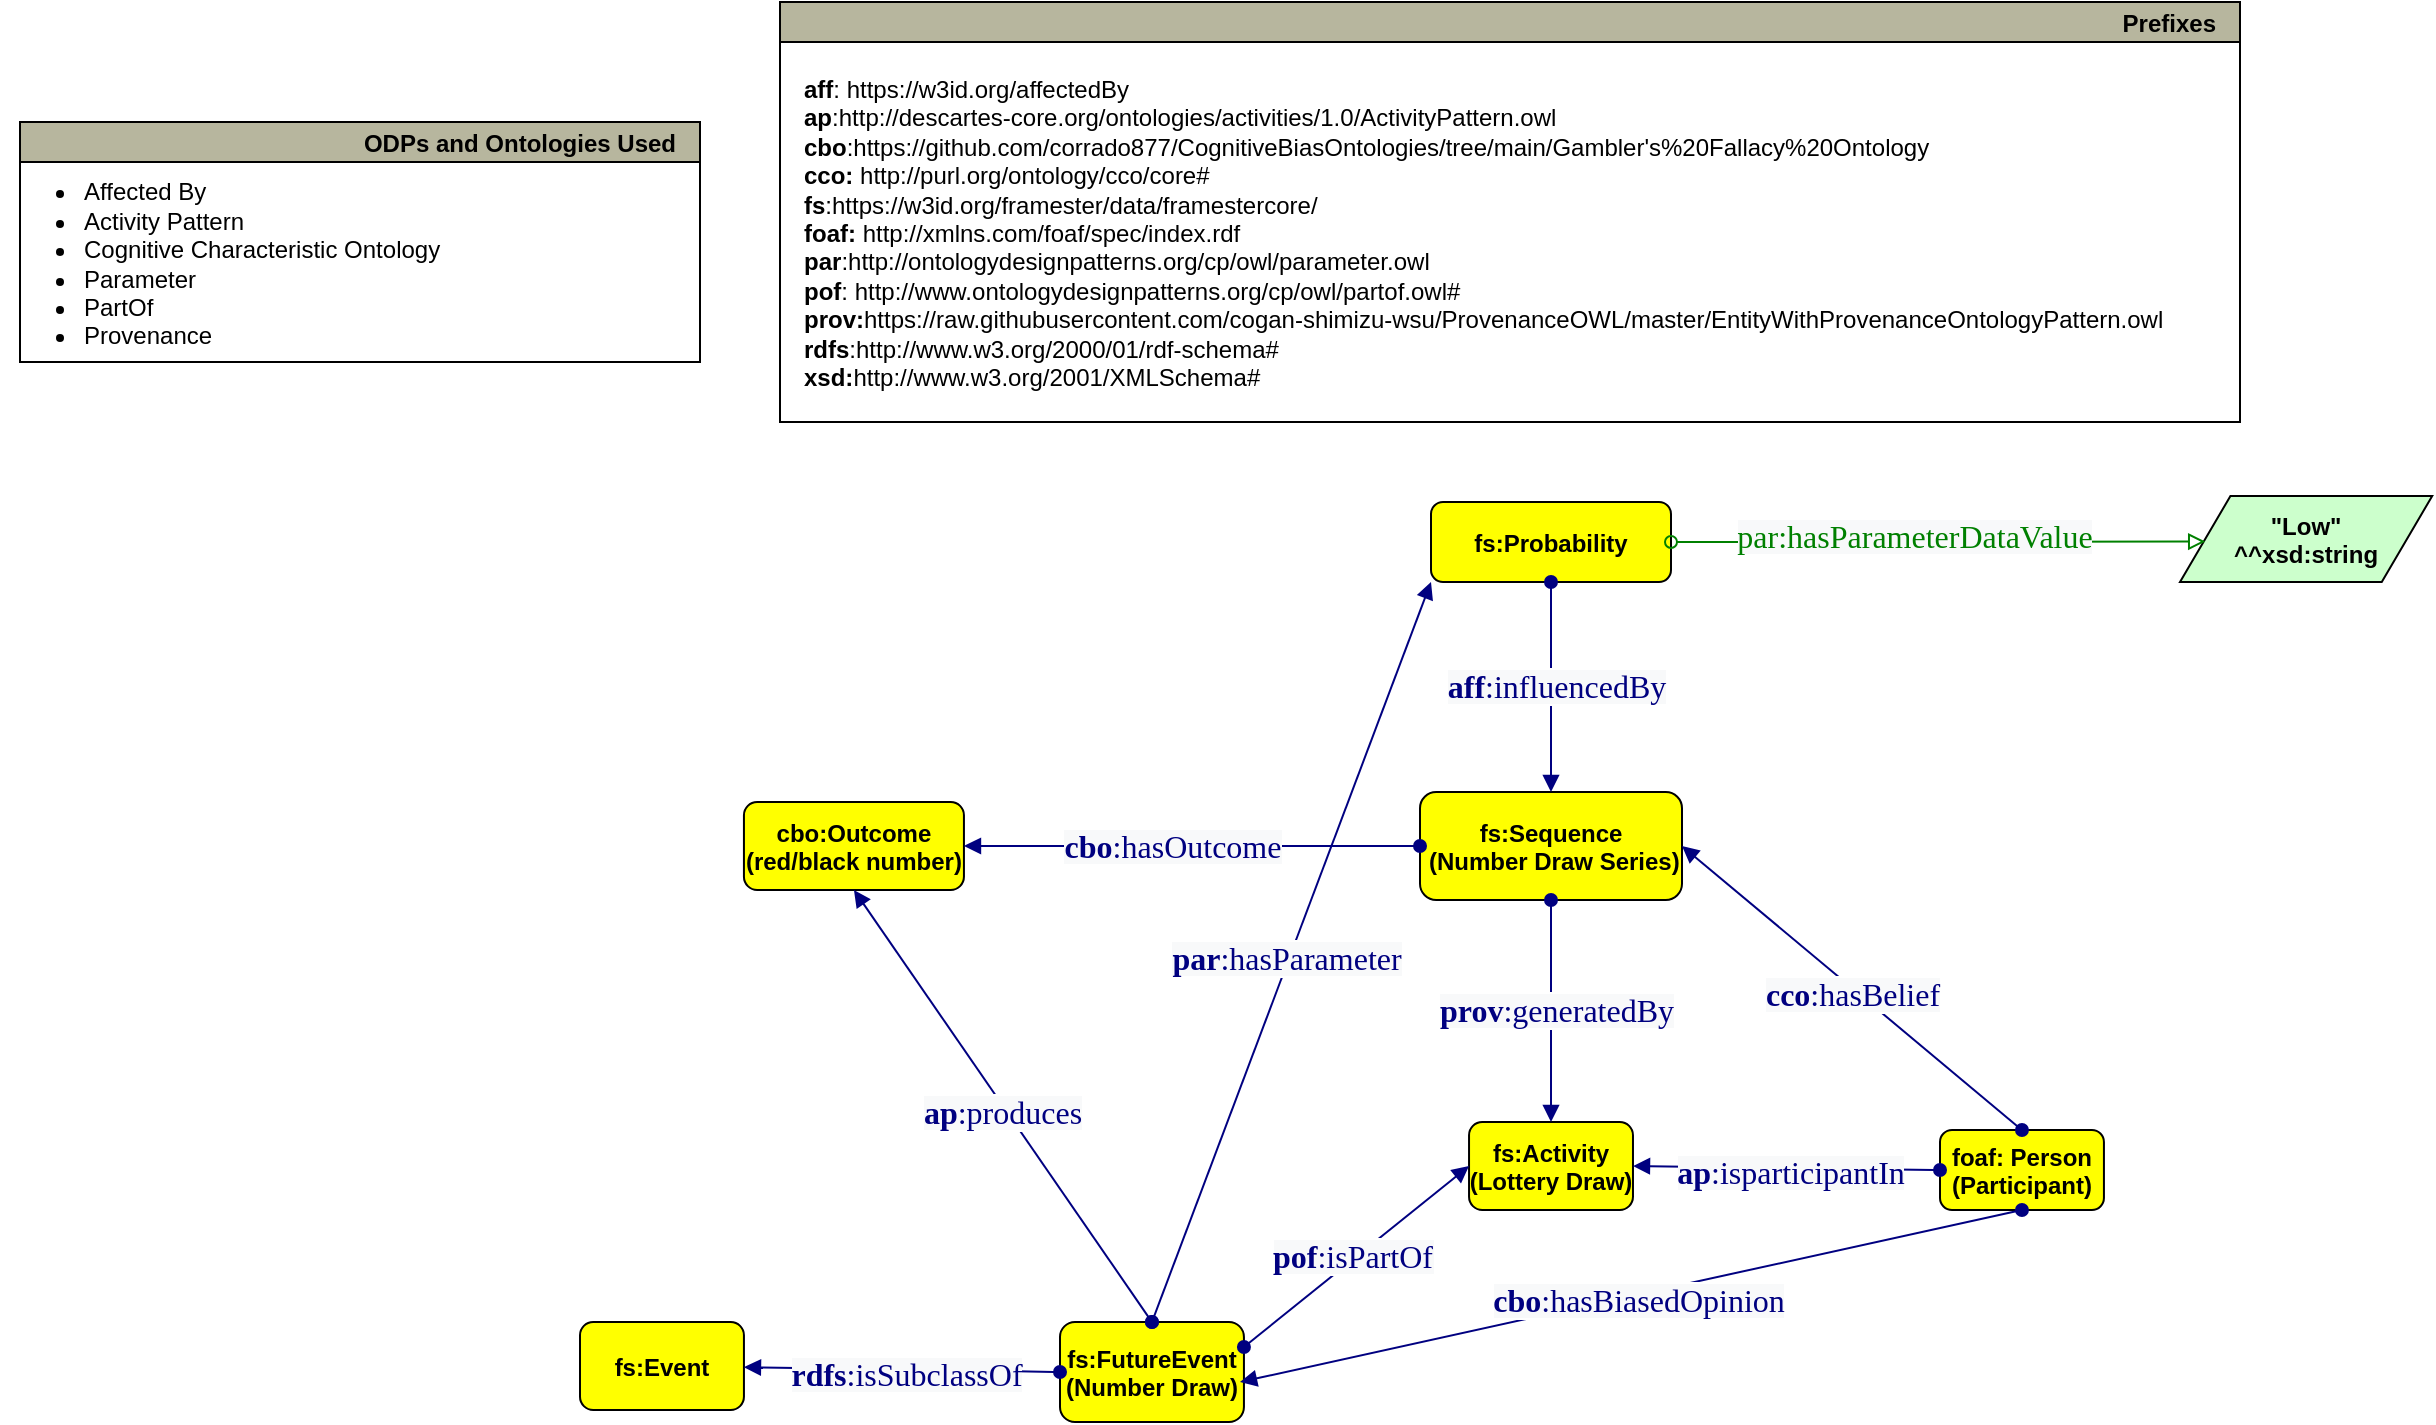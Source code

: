 <mxfile version="23.1.5" type="device">
  <diagram id="oU7lBioK2oj68UVmJGeL" name="Page-1">
    <mxGraphModel dx="1877" dy="1738" grid="1" gridSize="10" guides="1" tooltips="1" connect="1" arrows="0" fold="1" page="1" pageScale="1" pageWidth="827" pageHeight="1169" math="0" shadow="0">
      <root>
        <mxCell id="0" />
        <mxCell id="1" parent="0" />
        <mxCell id="X6dG0_ZqyGWDh663tGR5-1" value="foaf: Person&#xa;(Participant)" style="graphMlID=n4;shape=rect;rounded=1;arcsize=30;fillColor=#ffff00;strokeColor=#000000;strokeWidth=1.0;fontStyle=1" parent="1" vertex="1">
          <mxGeometry x="640" y="304" width="81.97" height="40" as="geometry" />
        </mxCell>
        <mxCell id="X6dG0_ZqyGWDh663tGR5-2" value="fs:Event" style="graphMlID=n4;shape=rect;rounded=1;arcsize=30;fillColor=#ffff00;strokeColor=#000000;strokeWidth=1.0;fontStyle=1" parent="1" vertex="1">
          <mxGeometry x="-40" y="400" width="81.968" height="44" as="geometry" />
        </mxCell>
        <mxCell id="X6dG0_ZqyGWDh663tGR5-3" value="fs:Sequence&#xa; (Number Draw Series)" style="graphMlID=n4;shape=rect;rounded=1;arcsize=30;fillColor=#ffff00;strokeColor=#000000;strokeWidth=1.0;fontStyle=1" parent="1" vertex="1">
          <mxGeometry x="380" y="135" width="131" height="54" as="geometry" />
        </mxCell>
        <mxCell id="X6dG0_ZqyGWDh663tGR5-5" value="fs:FutureEvent&#xa;(Number Draw)" style="graphMlID=n4;shape=rect;rounded=1;arcsize=30;fillColor=#ffff00;strokeColor=#000000;strokeWidth=1.0;fontStyle=1" parent="1" vertex="1">
          <mxGeometry x="200" y="400" width="91.97" height="50" as="geometry" />
        </mxCell>
        <mxCell id="X6dG0_ZqyGWDh663tGR5-6" value="fs:Activity&#xa;(Lottery Draw)" style="graphMlID=n4;shape=rect;rounded=1;arcsize=30;fillColor=#ffff00;strokeColor=#000000;strokeWidth=1.0;fontStyle=1" parent="1" vertex="1">
          <mxGeometry x="404.52" y="300" width="81.968" height="44" as="geometry" />
        </mxCell>
        <mxCell id="SumdyEbCF_zN64hNGDhB-3" value="fs:Probability" style="graphMlID=n4;shape=rect;rounded=1;arcsize=30;fillColor=#ffff00;strokeColor=#000000;strokeWidth=1.0;fontStyle=1" parent="1" vertex="1">
          <mxGeometry x="385.5" y="-10" width="120" height="40" as="geometry" />
        </mxCell>
        <mxCell id="TsAKVSYgy9pjKIJBanpu-3" value="&quot;Low&quot;&#xa;^^xsd:string" style="graphMlID=n6;shape=parallelogram;fillColor=#ccffcc;strokeColor=#000000;strokeWidth=1.0;fontStyle=1" parent="1" vertex="1">
          <mxGeometry x="760.003" y="-13" width="126.095" height="43" as="geometry" />
        </mxCell>
        <mxCell id="DcR2EK71TW1_98MgDz5n-1" value="Prefixes" style="graphMlID=n0;shape=swimlane;startSize=20;fillColor=#b7b69e;strokeColor=#000000;strokeWidth=1.0;align=right;spacingRight=10;fontStyle=1" parent="1" vertex="1">
          <mxGeometry x="60" y="-260" width="730" height="210" as="geometry">
            <mxRectangle x="-550" y="110" width="100" height="30" as="alternateBounds" />
          </mxGeometry>
        </mxCell>
        <UserObject label="&lt;b style=&quot;border-color: var(--border-color);&quot;&gt;aff&lt;/b&gt;:&amp;nbsp;https://w3id.org/affectedBy&lt;br&gt;&lt;b&gt;ap&lt;/b&gt;:http://descartes-core.org/ontologies/activities/1.0/ActivityPattern.owl&amp;nbsp;&lt;br&gt;&lt;b&gt;cbo&lt;/b&gt;:https://github.com/corrado877/CognitiveBiasOntologies/tree/main/Gambler&#39;s%20Fallacy%20Ontology&lt;br&gt;&lt;b style=&quot;border-color: var(--border-color);&quot;&gt;cco:&amp;nbsp;&lt;/b&gt;http://purl.org/ontology/cco/core#&lt;br&gt;&lt;b&gt;fs&lt;/b&gt;:https://w3id.org/framester/data/framestercore/&lt;br&gt;&lt;b style=&quot;border-color: var(--border-color);&quot;&gt;foaf:&amp;nbsp;&lt;/b&gt;&lt;span style=&quot;border-color: var(--border-color); background-color: initial;&quot;&gt;http://xmlns.com/foaf/spec/index.rdf&lt;br&gt;&lt;b&gt;par&lt;/b&gt;:http://ontologydesignpatterns.org/cp/owl/parameter.owl&lt;br&gt;&lt;/span&gt;&lt;b style=&quot;border-color: var(--border-color);&quot;&gt;pof&lt;/b&gt;:&amp;nbsp;&lt;span style=&quot;border-color: var(--border-color); background-color: initial;&quot;&gt;http://www.ontologydesignpatterns.org/cp/owl/partof.owl#&lt;br&gt;&lt;/span&gt;&lt;b&gt;prov:&lt;/b&gt;https://raw.githubusercontent.com/cogan-shimizu-wsu/ProvenanceOWL/master/EntityWithProvenanceOntologyPattern.owl&lt;br&gt;&lt;b&gt;rdfs&lt;/b&gt;:http://www.w3.org/2000/01/rdf-schema#&lt;br&gt;&lt;b style=&quot;border-color: var(--border-color);&quot;&gt;xsd:&lt;/b&gt;&lt;span style=&quot;border-color: var(--border-color); background-color: initial;&quot;&gt;http://www.w3.org/2001/XMLSchema#&lt;/span&gt;" link="http://www.w3.org/2000/01/rdf-schema#" id="j3H0xUcFlWFZ-JWSaFpQ-1">
          <mxCell style="text;whiteSpace=wrap;html=1;" parent="DcR2EK71TW1_98MgDz5n-1" vertex="1">
            <mxGeometry x="10" y="30" width="690" height="180" as="geometry" />
          </mxCell>
        </UserObject>
        <mxCell id="I9f-uaQK-Aq1dQhWgUXI-5" value="ODPs and Ontologies Used" style="graphMlID=n0;shape=swimlane;startSize=20;fillColor=#b7b69e;strokeColor=#000000;strokeWidth=1.0;align=right;spacingRight=10;fontStyle=1" parent="1" vertex="1">
          <mxGeometry x="-320" y="-200" width="340" height="120" as="geometry" />
        </mxCell>
        <mxCell id="I9f-uaQK-Aq1dQhWgUXI-9" value="&lt;ul&gt;&lt;li&gt;Affected By&lt;/li&gt;&lt;li&gt;Activity Pattern&lt;/li&gt;&lt;li style=&quot;border-color: var(--border-color);&quot;&gt;Cognitive Characteristic Ontology&lt;/li&gt;&lt;li&gt;Parameter&lt;/li&gt;&lt;li&gt;PartOf&lt;/li&gt;&lt;li&gt;Provenance&lt;/li&gt;&lt;/ul&gt;" style="text;html=1;strokeColor=none;fillColor=none;align=left;verticalAlign=middle;whiteSpace=wrap;rounded=0;" parent="I9f-uaQK-Aq1dQhWgUXI-5" vertex="1">
          <mxGeometry x="-10" width="270" height="142" as="geometry" />
        </mxCell>
        <mxCell id="9v7G8ajr_uuF-SMIUNUw-22" value="cbo:Outcome&#xa;(red/black number)" style="graphMlID=n4;shape=rect;rounded=1;arcsize=30;fillColor=#ffff00;strokeColor=#000000;strokeWidth=1.0;fontStyle=1" parent="1" vertex="1">
          <mxGeometry x="41.97" y="140" width="110" height="44" as="geometry" />
        </mxCell>
        <mxCell id="U0OhxdXSo77pCnsjrtBy-1" value="" style="graphMlID=e0;rounded=0;endArrow=block;strokeColor=#000080;strokeWidth=1.0;startArrow=oval;startFill=1;endFill=1;exitX=0;exitY=0.5;exitDx=0;exitDy=0;entryX=1;entryY=0.5;entryDx=0;entryDy=0;" parent="1" source="X6dG0_ZqyGWDh663tGR5-1" target="X6dG0_ZqyGWDh663tGR5-6" edge="1">
          <mxGeometry relative="1" as="geometry">
            <mxPoint x="270" y="210.082" as="sourcePoint" />
            <mxPoint x="421" y="210" as="targetPoint" />
          </mxGeometry>
        </mxCell>
        <mxCell id="U0OhxdXSo77pCnsjrtBy-2" value="&lt;span style=&quot;color: rgb(0 , 0 , 128) ; font-family: &amp;quot;dialog&amp;quot; ; font-size: 16px ; background-color: rgb(248 , 249 , 250)&quot;&gt;&lt;b&gt;ap&lt;/b&gt;:isparticipantIn&lt;/span&gt;" style="text;html=1;align=center;verticalAlign=middle;resizable=0;points=[];labelBackgroundColor=#ffffff;" parent="U0OhxdXSo77pCnsjrtBy-1" vertex="1" connectable="0">
          <mxGeometry x="-0.017" y="2" relative="1" as="geometry">
            <mxPoint as="offset" />
          </mxGeometry>
        </mxCell>
        <mxCell id="U0OhxdXSo77pCnsjrtBy-3" value="" style="graphMlID=e0;rounded=0;endArrow=block;strokeColor=#000080;strokeWidth=1.0;startArrow=oval;startFill=1;endFill=1;exitX=0.5;exitY=0;exitDx=0;exitDy=0;entryX=1;entryY=0.5;entryDx=0;entryDy=0;" parent="1" source="X6dG0_ZqyGWDh663tGR5-1" target="X6dG0_ZqyGWDh663tGR5-3" edge="1">
          <mxGeometry relative="1" as="geometry">
            <mxPoint x="690" y="150.082" as="sourcePoint" />
            <mxPoint x="841" y="150" as="targetPoint" />
          </mxGeometry>
        </mxCell>
        <mxCell id="U0OhxdXSo77pCnsjrtBy-4" value="&lt;span style=&quot;color: rgb(0 , 0 , 128) ; font-family: &amp;quot;dialog&amp;quot; ; font-size: 16px ; background-color: rgb(248 , 249 , 250)&quot;&gt;&lt;b&gt;cco&lt;/b&gt;:hasBelief&lt;/span&gt;" style="text;html=1;align=center;verticalAlign=middle;resizable=0;points=[];labelBackgroundColor=#ffffff;" parent="U0OhxdXSo77pCnsjrtBy-3" vertex="1" connectable="0">
          <mxGeometry x="-0.017" y="2" relative="1" as="geometry">
            <mxPoint as="offset" />
          </mxGeometry>
        </mxCell>
        <mxCell id="U0OhxdXSo77pCnsjrtBy-5" value="" style="graphMlID=e0;rounded=0;endArrow=block;strokeColor=#000080;strokeWidth=1.0;startArrow=oval;startFill=1;endFill=1;exitX=0.5;exitY=1;exitDx=0;exitDy=0;" parent="1" source="X6dG0_ZqyGWDh663tGR5-1" edge="1">
          <mxGeometry relative="1" as="geometry">
            <mxPoint x="520" y="430.082" as="sourcePoint" />
            <mxPoint x="290" y="430" as="targetPoint" />
          </mxGeometry>
        </mxCell>
        <mxCell id="U0OhxdXSo77pCnsjrtBy-6" value="&lt;span style=&quot;color: rgb(0 , 0 , 128) ; font-family: &amp;quot;dialog&amp;quot; ; font-size: 16px ; background-color: rgb(248 , 249 , 250)&quot;&gt;&lt;b&gt;cbo&lt;/b&gt;:hasBiasedOpinion&lt;/span&gt;" style="text;html=1;align=center;verticalAlign=middle;resizable=0;points=[];labelBackgroundColor=#ffffff;" parent="U0OhxdXSo77pCnsjrtBy-5" vertex="1" connectable="0">
          <mxGeometry x="-0.017" y="2" relative="1" as="geometry">
            <mxPoint as="offset" />
          </mxGeometry>
        </mxCell>
        <mxCell id="U0OhxdXSo77pCnsjrtBy-7" value="" style="graphMlID=e0;rounded=0;endArrow=block;strokeColor=#000080;strokeWidth=1.0;startArrow=oval;startFill=1;endFill=1;exitX=1;exitY=0.25;exitDx=0;exitDy=0;entryX=0;entryY=0.5;entryDx=0;entryDy=0;" parent="1" source="X6dG0_ZqyGWDh663tGR5-5" target="X6dG0_ZqyGWDh663tGR5-6" edge="1">
          <mxGeometry relative="1" as="geometry">
            <mxPoint x="270" y="220.082" as="sourcePoint" />
            <mxPoint x="421" y="220" as="targetPoint" />
          </mxGeometry>
        </mxCell>
        <mxCell id="U0OhxdXSo77pCnsjrtBy-8" value="&lt;span style=&quot;color: rgb(0 , 0 , 128) ; font-family: &amp;quot;dialog&amp;quot; ; font-size: 16px ; background-color: rgb(248 , 249 , 250)&quot;&gt;&lt;b&gt;pof&lt;/b&gt;:isPartOf&lt;/span&gt;" style="text;html=1;align=center;verticalAlign=middle;resizable=0;points=[];labelBackgroundColor=#ffffff;" parent="U0OhxdXSo77pCnsjrtBy-7" vertex="1" connectable="0">
          <mxGeometry x="-0.017" y="2" relative="1" as="geometry">
            <mxPoint as="offset" />
          </mxGeometry>
        </mxCell>
        <mxCell id="U0OhxdXSo77pCnsjrtBy-11" value="" style="graphMlID=e0;rounded=0;endArrow=block;strokeColor=#000080;strokeWidth=1.0;startArrow=oval;startFill=1;endFill=1;entryX=0.5;entryY=0;entryDx=0;entryDy=0;" parent="1" source="X6dG0_ZqyGWDh663tGR5-3" target="X6dG0_ZqyGWDh663tGR5-6" edge="1">
          <mxGeometry relative="1" as="geometry">
            <mxPoint x="60" y="110.082" as="sourcePoint" />
            <mxPoint x="211" y="110" as="targetPoint" />
          </mxGeometry>
        </mxCell>
        <mxCell id="U0OhxdXSo77pCnsjrtBy-12" value="&lt;span style=&quot;color: rgb(0 , 0 , 128) ; font-family: &amp;quot;dialog&amp;quot; ; font-size: 16px ; background-color: rgb(248 , 249 , 250)&quot;&gt;&lt;b&gt;prov&lt;/b&gt;:generatedBy&lt;/span&gt;" style="text;html=1;align=center;verticalAlign=middle;resizable=0;points=[];labelBackgroundColor=#ffffff;" parent="U0OhxdXSo77pCnsjrtBy-11" vertex="1" connectable="0">
          <mxGeometry x="-0.017" y="2" relative="1" as="geometry">
            <mxPoint as="offset" />
          </mxGeometry>
        </mxCell>
        <mxCell id="U0OhxdXSo77pCnsjrtBy-15" value="" style="graphMlID=e0;rounded=0;endArrow=block;strokeColor=#000080;strokeWidth=1.0;startArrow=oval;startFill=1;endFill=1;exitX=0;exitY=0.5;exitDx=0;exitDy=0;" parent="1" source="X6dG0_ZqyGWDh663tGR5-5" target="X6dG0_ZqyGWDh663tGR5-2" edge="1">
          <mxGeometry relative="1" as="geometry">
            <mxPoint x="30" y="170.082" as="sourcePoint" />
            <mxPoint x="181" y="170" as="targetPoint" />
          </mxGeometry>
        </mxCell>
        <mxCell id="U0OhxdXSo77pCnsjrtBy-16" value="&lt;span style=&quot;color: rgb(0 , 0 , 128) ; font-family: &amp;quot;dialog&amp;quot; ; font-size: 16px ; background-color: rgb(248 , 249 , 250)&quot;&gt;&lt;b&gt;rdfs&lt;/b&gt;:isSubclassOf&lt;/span&gt;" style="text;html=1;align=center;verticalAlign=middle;resizable=0;points=[];labelBackgroundColor=#ffffff;" parent="U0OhxdXSo77pCnsjrtBy-15" vertex="1" connectable="0">
          <mxGeometry x="-0.017" y="2" relative="1" as="geometry">
            <mxPoint as="offset" />
          </mxGeometry>
        </mxCell>
        <mxCell id="U0OhxdXSo77pCnsjrtBy-17" value="" style="graphMlID=e0;rounded=0;endArrow=block;strokeColor=#000080;strokeWidth=1.0;startArrow=oval;startFill=1;endFill=1;exitX=0.5;exitY=0;exitDx=0;exitDy=0;entryX=0.5;entryY=1;entryDx=0;entryDy=0;" parent="1" source="X6dG0_ZqyGWDh663tGR5-5" target="9v7G8ajr_uuF-SMIUNUw-22" edge="1">
          <mxGeometry relative="1" as="geometry">
            <mxPoint x="270" y="220.082" as="sourcePoint" />
            <mxPoint x="421" y="220" as="targetPoint" />
          </mxGeometry>
        </mxCell>
        <mxCell id="U0OhxdXSo77pCnsjrtBy-18" value="&lt;span style=&quot;color: rgb(0 , 0 , 128) ; font-family: &amp;quot;dialog&amp;quot; ; font-size: 16px ; background-color: rgb(248 , 249 , 250)&quot;&gt;&lt;b&gt;ap&lt;/b&gt;:produces&lt;/span&gt;" style="text;html=1;align=center;verticalAlign=middle;resizable=0;points=[];labelBackgroundColor=#ffffff;" parent="U0OhxdXSo77pCnsjrtBy-17" vertex="1" connectable="0">
          <mxGeometry x="-0.017" y="2" relative="1" as="geometry">
            <mxPoint as="offset" />
          </mxGeometry>
        </mxCell>
        <mxCell id="U0OhxdXSo77pCnsjrtBy-20" value="" style="graphMlID=e0;rounded=0;endArrow=block;strokeColor=#000080;strokeWidth=1.0;startArrow=oval;startFill=1;endFill=1;entryX=1;entryY=0.5;entryDx=0;entryDy=0;exitX=0;exitY=0.5;exitDx=0;exitDy=0;" parent="1" source="X6dG0_ZqyGWDh663tGR5-3" target="9v7G8ajr_uuF-SMIUNUw-22" edge="1">
          <mxGeometry relative="1" as="geometry">
            <mxPoint x="360" y="160" as="sourcePoint" />
            <mxPoint x="421" y="220" as="targetPoint" />
          </mxGeometry>
        </mxCell>
        <mxCell id="U0OhxdXSo77pCnsjrtBy-21" value="&lt;span style=&quot;color: rgb(0 , 0 , 128) ; font-family: &amp;quot;dialog&amp;quot; ; font-size: 16px ; background-color: rgb(248 , 249 , 250)&quot;&gt;&lt;b&gt;cbo&lt;/b&gt;:hasOutcome&lt;/span&gt;" style="text;html=1;align=center;verticalAlign=middle;resizable=0;points=[];labelBackgroundColor=#ffffff;" parent="U0OhxdXSo77pCnsjrtBy-20" vertex="1" connectable="0">
          <mxGeometry x="-0.017" y="2" relative="1" as="geometry">
            <mxPoint x="-12" y="-2" as="offset" />
          </mxGeometry>
        </mxCell>
        <mxCell id="U0OhxdXSo77pCnsjrtBy-22" value="" style="graphMlID=e0;rounded=0;endArrow=block;strokeColor=#000080;strokeWidth=1.0;startArrow=oval;startFill=1;endFill=1;exitX=0.5;exitY=0;exitDx=0;exitDy=0;entryX=0;entryY=1;entryDx=0;entryDy=0;" parent="1" source="X6dG0_ZqyGWDh663tGR5-5" target="SumdyEbCF_zN64hNGDhB-3" edge="1">
          <mxGeometry relative="1" as="geometry">
            <mxPoint x="270" y="220.082" as="sourcePoint" />
            <mxPoint x="421" y="220" as="targetPoint" />
          </mxGeometry>
        </mxCell>
        <mxCell id="U0OhxdXSo77pCnsjrtBy-23" value="&lt;span style=&quot;color: rgb(0 , 0 , 128) ; font-family: &amp;quot;dialog&amp;quot; ; font-size: 16px ; background-color: rgb(248 , 249 , 250)&quot;&gt;&lt;b&gt;par&lt;/b&gt;:hasParameter&lt;/span&gt;" style="text;html=1;align=center;verticalAlign=middle;resizable=0;points=[];labelBackgroundColor=#ffffff;" parent="U0OhxdXSo77pCnsjrtBy-22" vertex="1" connectable="0">
          <mxGeometry x="-0.017" y="2" relative="1" as="geometry">
            <mxPoint as="offset" />
          </mxGeometry>
        </mxCell>
        <mxCell id="U0OhxdXSo77pCnsjrtBy-27" value="" style="graphMlID=e2;rounded=0;endArrow=block;strokeColor=#008000;strokeWidth=1.0;startArrow=oval;startFill=0;endFill=0;entryX=0.1;entryY=0.53;entryDx=0;entryDy=0;entryPerimeter=0;exitX=1;exitY=0.5;exitDx=0;exitDy=0;" parent="1" source="SumdyEbCF_zN64hNGDhB-3" target="TsAKVSYgy9pjKIJBanpu-3" edge="1">
          <mxGeometry relative="1" as="geometry">
            <mxPoint x="210" y="220" as="sourcePoint" />
            <mxPoint x="486.811" y="220.18" as="targetPoint" />
          </mxGeometry>
        </mxCell>
        <mxCell id="U0OhxdXSo77pCnsjrtBy-28" value="&lt;span style=&quot;color: rgb(0 , 128 , 0) ; font-family: &amp;quot;dialog&amp;quot; ; font-size: 16px ; background-color: rgb(248 , 249 , 250)&quot;&gt;par:hasParameterDataValue&lt;/span&gt;" style="text;html=1;align=center;verticalAlign=middle;resizable=0;points=[];labelBackgroundColor=#ffffff;" parent="U0OhxdXSo77pCnsjrtBy-27" vertex="1" connectable="0">
          <mxGeometry x="-0.09" y="3" relative="1" as="geometry">
            <mxPoint as="offset" />
          </mxGeometry>
        </mxCell>
        <mxCell id="U0OhxdXSo77pCnsjrtBy-29" value="" style="graphMlID=e0;rounded=0;endArrow=block;strokeColor=#000080;strokeWidth=1.0;startArrow=oval;startFill=1;endFill=1;exitX=0.5;exitY=1;exitDx=0;exitDy=0;entryX=0.5;entryY=0;entryDx=0;entryDy=0;" parent="1" source="SumdyEbCF_zN64hNGDhB-3" target="X6dG0_ZqyGWDh663tGR5-3" edge="1">
          <mxGeometry relative="1" as="geometry">
            <mxPoint x="270" y="220.082" as="sourcePoint" />
            <mxPoint x="421" y="220" as="targetPoint" />
          </mxGeometry>
        </mxCell>
        <mxCell id="U0OhxdXSo77pCnsjrtBy-30" value="&lt;span style=&quot;color: rgb(0 , 0 , 128) ; font-family: &amp;quot;dialog&amp;quot; ; font-size: 16px ; background-color: rgb(248 , 249 , 250)&quot;&gt;&lt;b&gt;aff&lt;/b&gt;:influencedBy&lt;/span&gt;" style="text;html=1;align=center;verticalAlign=middle;resizable=0;points=[];labelBackgroundColor=#ffffff;" parent="U0OhxdXSo77pCnsjrtBy-29" vertex="1" connectable="0">
          <mxGeometry x="-0.017" y="2" relative="1" as="geometry">
            <mxPoint as="offset" />
          </mxGeometry>
        </mxCell>
      </root>
    </mxGraphModel>
  </diagram>
</mxfile>
